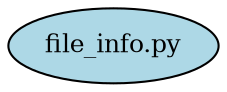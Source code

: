 // Package Dependency Graph
digraph {
	node [fillcolor=white style=filled]
	edge [fontsize=10]
	nodesep=0.8 rankdir=TB ranksep=0.5
	"file_info.py" [fillcolor="#00ffff" fontsize=12 style=filled]
	"file_info.py" [fillcolor=lightblue fontsize=12]
}
